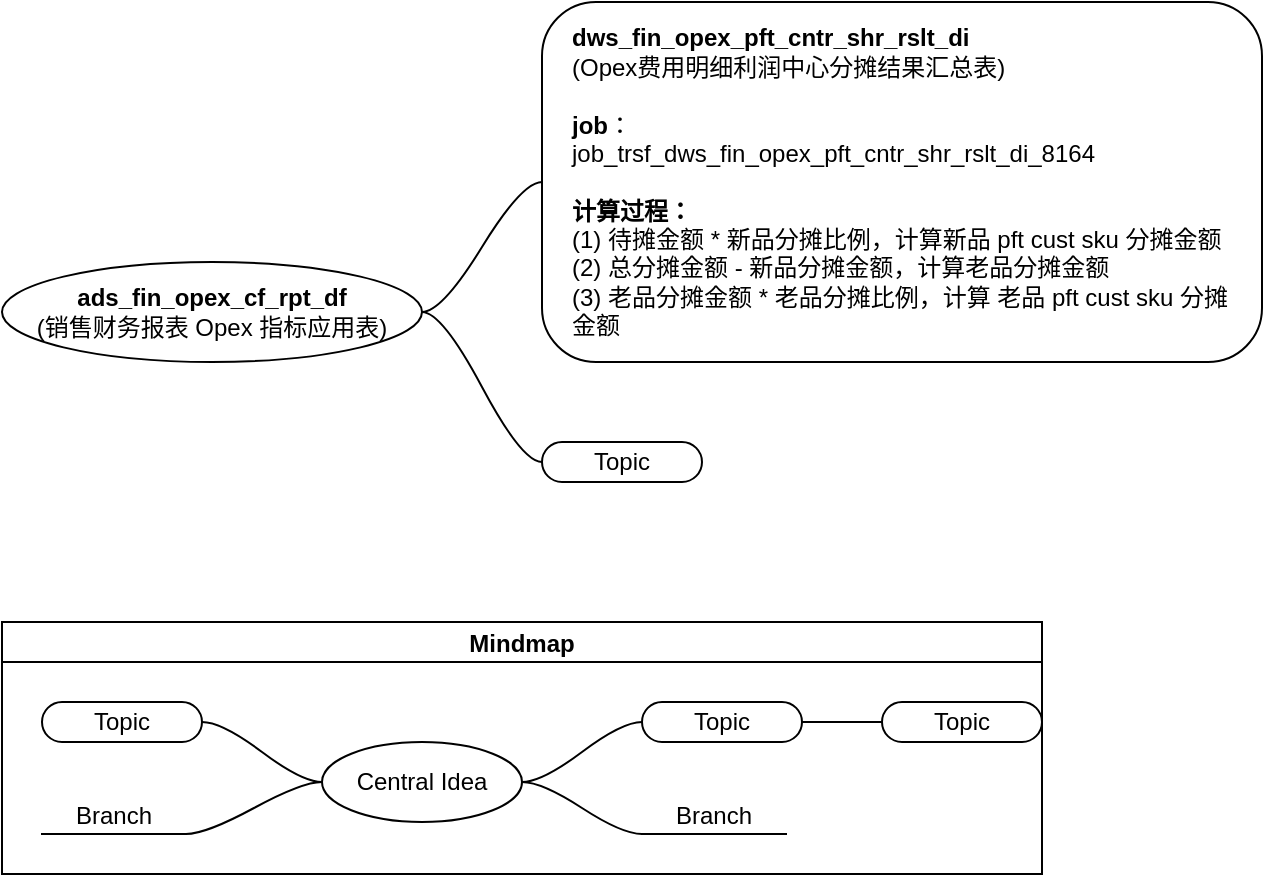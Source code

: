 <mxfile version="22.1.18" type="github">
  <diagram name="第 1 页" id="qXMQpcFjAb9PFIhQsB_X">
    <mxGraphModel dx="3915" dy="746" grid="1" gridSize="10" guides="1" tooltips="1" connect="1" arrows="1" fold="1" page="1" pageScale="1" pageWidth="827" pageHeight="1169" math="0" shadow="0">
      <root>
        <mxCell id="0" />
        <mxCell id="1" parent="0" />
        <mxCell id="uwbBY8es93_aKWaB9dcv-37" value="" style="edgeStyle=entityRelationEdgeStyle;rounded=0;orthogonalLoop=1;jettySize=auto;html=1;startArrow=none;endArrow=none;segment=10;curved=1;sourcePerimeterSpacing=0;targetPerimeterSpacing=0;" edge="1" parent="1" source="uwbBY8es93_aKWaB9dcv-6" target="uwbBY8es93_aKWaB9dcv-36">
          <mxGeometry relative="1" as="geometry" />
        </mxCell>
        <mxCell id="uwbBY8es93_aKWaB9dcv-6" value="&lt;b&gt;ads_fin_opex_cf_rpt_df&lt;/b&gt;&lt;br&gt;(销售财务报表 Opex 指标应用表)" style="ellipse;whiteSpace=wrap;html=1;align=center;treeFolding=1;treeMoving=1;newEdgeStyle={&quot;edgeStyle&quot;:&quot;entityRelationEdgeStyle&quot;,&quot;startArrow&quot;:&quot;none&quot;,&quot;endArrow&quot;:&quot;none&quot;,&quot;segment&quot;:10,&quot;curved&quot;:1,&quot;sourcePerimeterSpacing&quot;:0,&quot;targetPerimeterSpacing&quot;:0};" vertex="1" parent="1">
          <mxGeometry x="-2090" y="780" width="210" height="50" as="geometry" />
        </mxCell>
        <mxCell id="uwbBY8es93_aKWaB9dcv-2" value="" style="edgeStyle=entityRelationEdgeStyle;startArrow=none;endArrow=none;segment=10;curved=1;sourcePerimeterSpacing=0;targetPerimeterSpacing=0;rounded=0;" edge="1" parent="1" source="uwbBY8es93_aKWaB9dcv-6" target="uwbBY8es93_aKWaB9dcv-7">
          <mxGeometry relative="1" as="geometry" />
        </mxCell>
        <mxCell id="uwbBY8es93_aKWaB9dcv-7" value="Topic" style="whiteSpace=wrap;html=1;rounded=1;arcSize=50;align=center;verticalAlign=middle;strokeWidth=1;autosize=1;spacing=4;treeFolding=1;treeMoving=1;newEdgeStyle={&quot;edgeStyle&quot;:&quot;entityRelationEdgeStyle&quot;,&quot;startArrow&quot;:&quot;none&quot;,&quot;endArrow&quot;:&quot;none&quot;,&quot;segment&quot;:10,&quot;curved&quot;:1,&quot;sourcePerimeterSpacing&quot;:0,&quot;targetPerimeterSpacing&quot;:0};shadow=0;glass=0;" vertex="1" parent="1">
          <mxGeometry x="-1820" y="870" width="80" height="20" as="geometry" />
        </mxCell>
        <mxCell id="uwbBY8es93_aKWaB9dcv-11" value="Mindmap" style="swimlane;startSize=20;horizontal=1;containerType=tree;" vertex="1" parent="1">
          <mxGeometry x="-2090" y="960" width="520" height="126" as="geometry" />
        </mxCell>
        <mxCell id="uwbBY8es93_aKWaB9dcv-12" value="" style="edgeStyle=entityRelationEdgeStyle;startArrow=none;endArrow=none;segment=10;curved=1;sourcePerimeterSpacing=0;targetPerimeterSpacing=0;rounded=0;" edge="1" parent="uwbBY8es93_aKWaB9dcv-11" source="uwbBY8es93_aKWaB9dcv-16" target="uwbBY8es93_aKWaB9dcv-17">
          <mxGeometry relative="1" as="geometry" />
        </mxCell>
        <mxCell id="uwbBY8es93_aKWaB9dcv-13" value="" style="edgeStyle=entityRelationEdgeStyle;startArrow=none;endArrow=none;segment=10;curved=1;sourcePerimeterSpacing=0;targetPerimeterSpacing=0;rounded=0;" edge="1" parent="uwbBY8es93_aKWaB9dcv-11" source="uwbBY8es93_aKWaB9dcv-16" target="uwbBY8es93_aKWaB9dcv-18">
          <mxGeometry relative="1" as="geometry" />
        </mxCell>
        <mxCell id="uwbBY8es93_aKWaB9dcv-14" value="" style="edgeStyle=entityRelationEdgeStyle;startArrow=none;endArrow=none;segment=10;curved=1;sourcePerimeterSpacing=0;targetPerimeterSpacing=0;rounded=0;" edge="1" parent="uwbBY8es93_aKWaB9dcv-11" source="uwbBY8es93_aKWaB9dcv-16" target="uwbBY8es93_aKWaB9dcv-19">
          <mxGeometry relative="1" as="geometry" />
        </mxCell>
        <mxCell id="uwbBY8es93_aKWaB9dcv-15" value="" style="edgeStyle=entityRelationEdgeStyle;startArrow=none;endArrow=none;segment=10;curved=1;sourcePerimeterSpacing=0;targetPerimeterSpacing=0;rounded=0;" edge="1" parent="uwbBY8es93_aKWaB9dcv-11" source="uwbBY8es93_aKWaB9dcv-16" target="uwbBY8es93_aKWaB9dcv-20">
          <mxGeometry relative="1" as="geometry" />
        </mxCell>
        <mxCell id="uwbBY8es93_aKWaB9dcv-16" value="Central Idea" style="ellipse;whiteSpace=wrap;html=1;align=center;treeFolding=1;treeMoving=1;newEdgeStyle={&quot;edgeStyle&quot;:&quot;entityRelationEdgeStyle&quot;,&quot;startArrow&quot;:&quot;none&quot;,&quot;endArrow&quot;:&quot;none&quot;,&quot;segment&quot;:10,&quot;curved&quot;:1,&quot;sourcePerimeterSpacing&quot;:0,&quot;targetPerimeterSpacing&quot;:0};" vertex="1" parent="uwbBY8es93_aKWaB9dcv-11">
          <mxGeometry x="160" y="60" width="100" height="40" as="geometry" />
        </mxCell>
        <mxCell id="uwbBY8es93_aKWaB9dcv-17" value="Topic" style="whiteSpace=wrap;html=1;rounded=1;arcSize=50;align=center;verticalAlign=middle;strokeWidth=1;autosize=1;spacing=4;treeFolding=1;treeMoving=1;newEdgeStyle={&quot;edgeStyle&quot;:&quot;entityRelationEdgeStyle&quot;,&quot;startArrow&quot;:&quot;none&quot;,&quot;endArrow&quot;:&quot;none&quot;,&quot;segment&quot;:10,&quot;curved&quot;:1,&quot;sourcePerimeterSpacing&quot;:0,&quot;targetPerimeterSpacing&quot;:0};" vertex="1" parent="uwbBY8es93_aKWaB9dcv-11">
          <mxGeometry x="320" y="40" width="80" height="20" as="geometry" />
        </mxCell>
        <mxCell id="uwbBY8es93_aKWaB9dcv-18" value="Branch" style="whiteSpace=wrap;html=1;shape=partialRectangle;top=0;left=0;bottom=1;right=0;points=[[0,1],[1,1]];fillColor=none;align=center;verticalAlign=bottom;routingCenterY=0.5;snapToPoint=1;autosize=1;treeFolding=1;treeMoving=1;newEdgeStyle={&quot;edgeStyle&quot;:&quot;entityRelationEdgeStyle&quot;,&quot;startArrow&quot;:&quot;none&quot;,&quot;endArrow&quot;:&quot;none&quot;,&quot;segment&quot;:10,&quot;curved&quot;:1,&quot;sourcePerimeterSpacing&quot;:0,&quot;targetPerimeterSpacing&quot;:0};" vertex="1" parent="uwbBY8es93_aKWaB9dcv-11">
          <mxGeometry x="320" y="80" width="72" height="26" as="geometry" />
        </mxCell>
        <mxCell id="uwbBY8es93_aKWaB9dcv-19" value="Topic" style="whiteSpace=wrap;html=1;rounded=1;arcSize=50;align=center;verticalAlign=middle;strokeWidth=1;autosize=1;spacing=4;treeFolding=1;treeMoving=1;newEdgeStyle={&quot;edgeStyle&quot;:&quot;entityRelationEdgeStyle&quot;,&quot;startArrow&quot;:&quot;none&quot;,&quot;endArrow&quot;:&quot;none&quot;,&quot;segment&quot;:10,&quot;curved&quot;:1,&quot;sourcePerimeterSpacing&quot;:0,&quot;targetPerimeterSpacing&quot;:0};" vertex="1" parent="uwbBY8es93_aKWaB9dcv-11">
          <mxGeometry x="20" y="40" width="80" height="20" as="geometry" />
        </mxCell>
        <mxCell id="uwbBY8es93_aKWaB9dcv-20" value="Branch" style="whiteSpace=wrap;html=1;shape=partialRectangle;top=0;left=0;bottom=1;right=0;points=[[0,1],[1,1]];fillColor=none;align=center;verticalAlign=bottom;routingCenterY=0.5;snapToPoint=1;autosize=1;treeFolding=1;treeMoving=1;newEdgeStyle={&quot;edgeStyle&quot;:&quot;entityRelationEdgeStyle&quot;,&quot;startArrow&quot;:&quot;none&quot;,&quot;endArrow&quot;:&quot;none&quot;,&quot;segment&quot;:10,&quot;curved&quot;:1,&quot;sourcePerimeterSpacing&quot;:0,&quot;targetPerimeterSpacing&quot;:0};" vertex="1" parent="uwbBY8es93_aKWaB9dcv-11">
          <mxGeometry x="20" y="80" width="72" height="26" as="geometry" />
        </mxCell>
        <mxCell id="uwbBY8es93_aKWaB9dcv-22" value="" style="edgeStyle=entityRelationEdgeStyle;startArrow=none;endArrow=none;segment=10;curved=1;sourcePerimeterSpacing=0;targetPerimeterSpacing=0;rounded=0;" edge="1" target="uwbBY8es93_aKWaB9dcv-23" source="uwbBY8es93_aKWaB9dcv-17" parent="uwbBY8es93_aKWaB9dcv-11">
          <mxGeometry relative="1" as="geometry">
            <mxPoint x="-1830" y="1040" as="sourcePoint" />
          </mxGeometry>
        </mxCell>
        <mxCell id="uwbBY8es93_aKWaB9dcv-23" value="Topic" style="whiteSpace=wrap;html=1;rounded=1;arcSize=50;align=center;verticalAlign=middle;strokeWidth=1;autosize=1;spacing=4;treeFolding=1;treeMoving=1;newEdgeStyle={&quot;edgeStyle&quot;:&quot;entityRelationEdgeStyle&quot;,&quot;startArrow&quot;:&quot;none&quot;,&quot;endArrow&quot;:&quot;none&quot;,&quot;segment&quot;:10,&quot;curved&quot;:1,&quot;sourcePerimeterSpacing&quot;:0,&quot;targetPerimeterSpacing&quot;:0};" vertex="1" parent="uwbBY8es93_aKWaB9dcv-11">
          <mxGeometry x="440" y="40" width="80" height="20" as="geometry" />
        </mxCell>
        <mxCell id="uwbBY8es93_aKWaB9dcv-36" value="&lt;b&gt;dws_fin_opex_pft_cntr_shr_rslt_di&lt;/b&gt;&lt;br&gt;(Opex费用明细利润中心分摊结果汇总表)&lt;br&gt;&lt;br&gt;&lt;b&gt;job&lt;/b&gt;：&lt;br&gt;job_trsf_dws_fin_opex_pft_cntr_shr_rslt_di_8164&lt;br&gt;&lt;br&gt;&lt;b&gt;计算过程：&lt;/b&gt;&lt;br&gt;(1) 待摊金额 * 新品分摊比例，计算新品 pft cust sku 分摊金额&lt;br&gt;(2) 总分摊金额 - 新品分摊金额，计算老品分摊金额&lt;br&gt;(3) 老品分摊金额 * 老品分摊比例，计算 老品 pft cust sku 分摊金额" style="whiteSpace=wrap;html=1;rounded=1;align=left;spacingTop=0;spacing=15;" vertex="1" parent="1">
          <mxGeometry x="-1820" y="650" width="360" height="180" as="geometry" />
        </mxCell>
      </root>
    </mxGraphModel>
  </diagram>
</mxfile>
